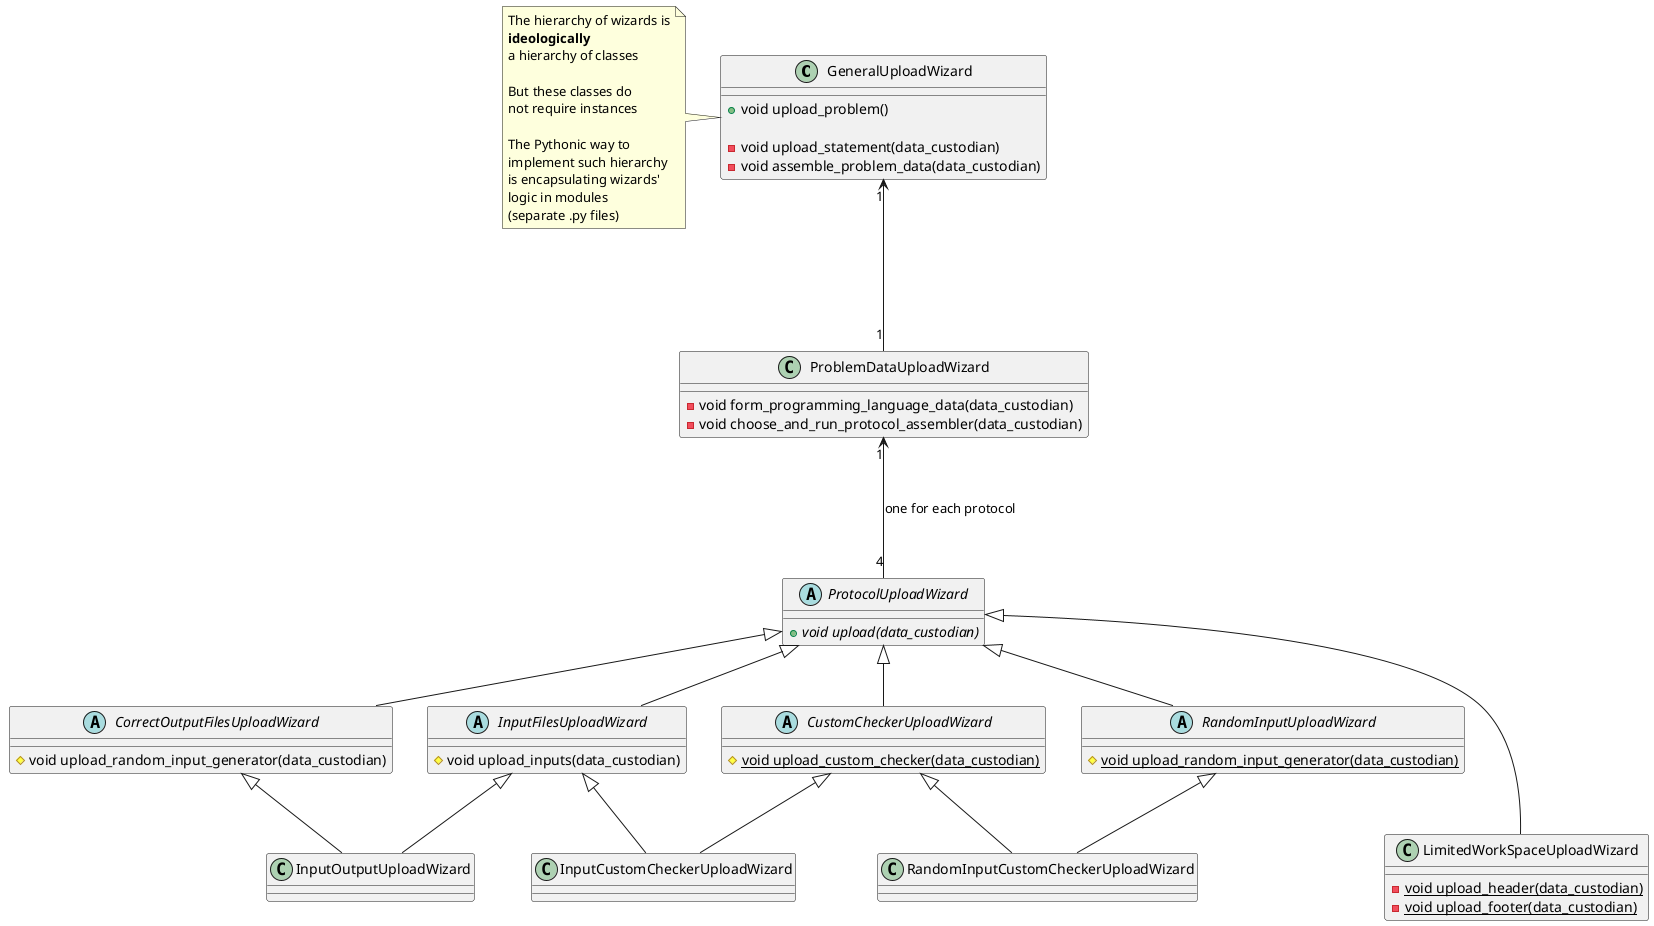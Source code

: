 @startuml
'https://plantuml.com/class-diagram

' ========================== GENERAL =========================

class GeneralUploadWizard {
    +void upload_problem()

    -void upload_statement(data_custodian)
    -void assemble_problem_data(data_custodian)
}

note left of GeneralUploadWizard
The hierarchy of wizards is
**ideologically**
a hierarchy of classes

But these classes do
not require instances

The Pythonic way to
implement such hierarchy
is encapsulating wizards'
logic in modules
(separate .py files)
end note

class ProblemDataUploadWizard {
    -void form_programming_language_data(data_custodian)
    -void choose_and_run_protocol_assembler(data_custodian)
}
GeneralUploadWizard "1" <--- "1" ProblemDataUploadWizard

' ========================== PROTOCOLS =========================

abstract class ProtocolUploadWizard {
    +{abstract} void upload(data_custodian)
}
ProblemDataUploadWizard "1" <--- "4" ProtocolUploadWizard : one for each protocol

' ========================== INCOMPLETE WIZARDS =========================

abstract class InputFilesUploadWizard {
    #void upload_inputs(data_custodian)
}

abstract class CorrectOutputFilesUploadWizard {
    #void upload_random_input_generator(data_custodian)
}

abstract class CustomCheckerUploadWizard {
    #{static} void upload_custom_checker(data_custodian)
}

abstract class RandomInputUploadWizard {
    #{static} void upload_random_input_generator(data_custodian)
}

ProtocolUploadWizard <|-- InputFilesUploadWizard
ProtocolUploadWizard <|-- CorrectOutputFilesUploadWizard
ProtocolUploadWizard <|-- CustomCheckerUploadWizard
ProtocolUploadWizard <|-- RandomInputUploadWizard

' ========================== COMPLETE WIZARDS =========================


class InputOutputUploadWizard
InputFilesUploadWizard <|-- InputOutputUploadWizard
CorrectOutputFilesUploadWizard <|-- InputOutputUploadWizard

class InputCustomCheckerUploadWizard
InputFilesUploadWizard <|-- InputCustomCheckerUploadWizard
CustomCheckerUploadWizard <|-- InputCustomCheckerUploadWizard

class RandomInputCustomCheckerUploadWizard
RandomInputUploadWizard <|-- RandomInputCustomCheckerUploadWizard
CustomCheckerUploadWizard <|-- RandomInputCustomCheckerUploadWizard

class LimitedWorkSpaceUploadWizard {
    -{static} void upload_header(data_custodian)
    -{static} void upload_footer(data_custodian)
}
ProtocolUploadWizard <|--- LimitedWorkSpaceUploadWizard

@enduml